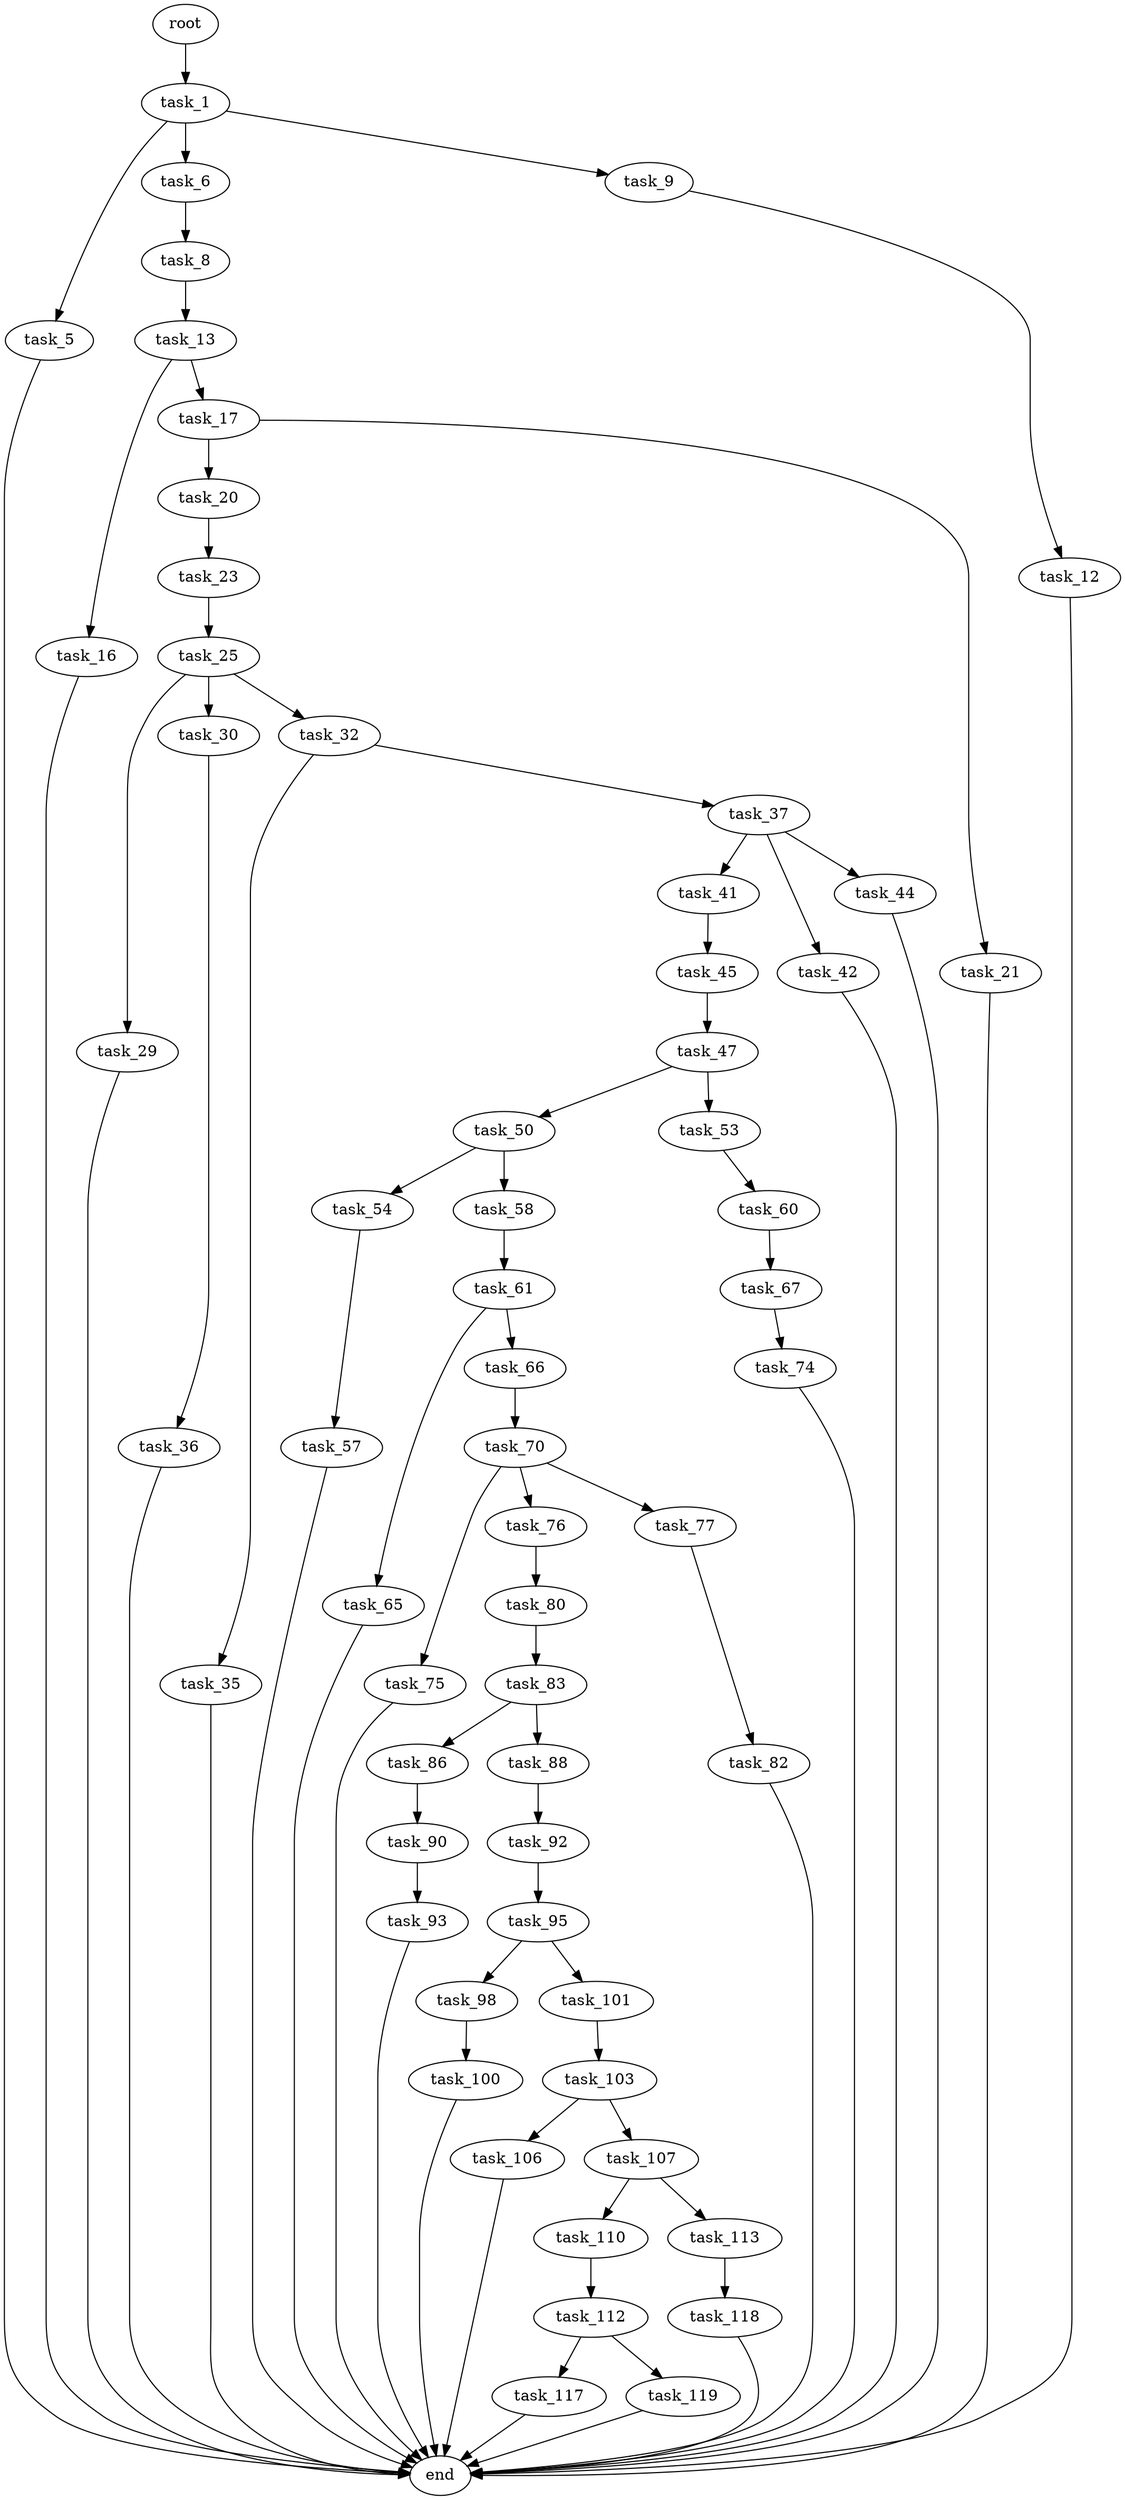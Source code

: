 digraph G {
  root [size="0.000000"];
  task_1 [size="1073741824000.000000"];
  task_5 [size="368293445632.000000"];
  task_6 [size="368293445632.000000"];
  task_8 [size="38017590198.000000"];
  task_9 [size="460643004256.000000"];
  task_12 [size="462633327451.000000"];
  task_13 [size="16295200126.000000"];
  task_16 [size="4364089250.000000"];
  task_17 [size="28991029248.000000"];
  task_20 [size="1955746160.000000"];
  task_21 [size="17534179342.000000"];
  task_23 [size="68719476736.000000"];
  task_25 [size="368293445632.000000"];
  task_29 [size="36193747069.000000"];
  task_30 [size="250007942139.000000"];
  task_32 [size="549755813888.000000"];
  task_35 [size="800336645264.000000"];
  task_36 [size="5272394407.000000"];
  task_37 [size="1580773467.000000"];
  task_41 [size="27202481412.000000"];
  task_42 [size="19276592855.000000"];
  task_44 [size="30133615584.000000"];
  task_45 [size="145903441102.000000"];
  task_47 [size="1103575202873.000000"];
  task_50 [size="3277656218.000000"];
  task_53 [size="1073741824000.000000"];
  task_54 [size="18284894143.000000"];
  task_57 [size="710383968194.000000"];
  task_58 [size="742283729252.000000"];
  task_60 [size="15254340795.000000"];
  task_61 [size="42624787470.000000"];
  task_65 [size="515424044573.000000"];
  task_66 [size="295821397620.000000"];
  task_67 [size="68719476736.000000"];
  task_70 [size="15500166504.000000"];
  task_74 [size="349782453.000000"];
  task_75 [size="1667120556.000000"];
  task_76 [size="174081516840.000000"];
  task_77 [size="782757789696.000000"];
  task_80 [size="876816762717.000000"];
  task_82 [size="25057014583.000000"];
  task_83 [size="206089046904.000000"];
  task_86 [size="2931298592.000000"];
  task_88 [size="280182226447.000000"];
  task_90 [size="368293445632.000000"];
  task_92 [size="6091618277.000000"];
  task_93 [size="10818818416.000000"];
  task_95 [size="2421173574.000000"];
  task_98 [size="2509837000.000000"];
  task_100 [size="68719476736.000000"];
  task_101 [size="25667935230.000000"];
  task_103 [size="1134358948.000000"];
  task_106 [size="55735515459.000000"];
  task_107 [size="8346612485.000000"];
  task_110 [size="28991029248.000000"];
  task_112 [size="782757789696.000000"];
  task_113 [size="7250902220.000000"];
  task_117 [size="2660845397.000000"];
  task_118 [size="637735608428.000000"];
  task_119 [size="549755813888.000000"];
  end [size="0.000000"];

  root -> task_1 [size="1.000000"];
  task_1 -> task_5 [size="838860800.000000"];
  task_1 -> task_6 [size="838860800.000000"];
  task_1 -> task_9 [size="838860800.000000"];
  task_5 -> end [size="1.000000"];
  task_6 -> task_8 [size="411041792.000000"];
  task_8 -> task_13 [size="33554432.000000"];
  task_9 -> task_12 [size="536870912.000000"];
  task_12 -> end [size="1.000000"];
  task_13 -> task_16 [size="301989888.000000"];
  task_13 -> task_17 [size="301989888.000000"];
  task_16 -> end [size="1.000000"];
  task_17 -> task_20 [size="75497472.000000"];
  task_17 -> task_21 [size="75497472.000000"];
  task_20 -> task_23 [size="75497472.000000"];
  task_21 -> end [size="1.000000"];
  task_23 -> task_25 [size="134217728.000000"];
  task_25 -> task_29 [size="411041792.000000"];
  task_25 -> task_30 [size="411041792.000000"];
  task_25 -> task_32 [size="411041792.000000"];
  task_29 -> end [size="1.000000"];
  task_30 -> task_36 [size="301989888.000000"];
  task_32 -> task_35 [size="536870912.000000"];
  task_32 -> task_37 [size="536870912.000000"];
  task_35 -> end [size="1.000000"];
  task_36 -> end [size="1.000000"];
  task_37 -> task_41 [size="75497472.000000"];
  task_37 -> task_42 [size="75497472.000000"];
  task_37 -> task_44 [size="75497472.000000"];
  task_41 -> task_45 [size="33554432.000000"];
  task_42 -> end [size="1.000000"];
  task_44 -> end [size="1.000000"];
  task_45 -> task_47 [size="134217728.000000"];
  task_47 -> task_50 [size="679477248.000000"];
  task_47 -> task_53 [size="679477248.000000"];
  task_50 -> task_54 [size="75497472.000000"];
  task_50 -> task_58 [size="75497472.000000"];
  task_53 -> task_60 [size="838860800.000000"];
  task_54 -> task_57 [size="301989888.000000"];
  task_57 -> end [size="1.000000"];
  task_58 -> task_61 [size="679477248.000000"];
  task_60 -> task_67 [size="411041792.000000"];
  task_61 -> task_65 [size="679477248.000000"];
  task_61 -> task_66 [size="679477248.000000"];
  task_65 -> end [size="1.000000"];
  task_66 -> task_70 [size="536870912.000000"];
  task_67 -> task_74 [size="134217728.000000"];
  task_70 -> task_75 [size="536870912.000000"];
  task_70 -> task_76 [size="536870912.000000"];
  task_70 -> task_77 [size="536870912.000000"];
  task_74 -> end [size="1.000000"];
  task_75 -> end [size="1.000000"];
  task_76 -> task_80 [size="209715200.000000"];
  task_77 -> task_82 [size="679477248.000000"];
  task_80 -> task_83 [size="679477248.000000"];
  task_82 -> end [size="1.000000"];
  task_83 -> task_86 [size="209715200.000000"];
  task_83 -> task_88 [size="209715200.000000"];
  task_86 -> task_90 [size="75497472.000000"];
  task_88 -> task_92 [size="411041792.000000"];
  task_90 -> task_93 [size="411041792.000000"];
  task_92 -> task_95 [size="411041792.000000"];
  task_93 -> end [size="1.000000"];
  task_95 -> task_98 [size="301989888.000000"];
  task_95 -> task_101 [size="301989888.000000"];
  task_98 -> task_100 [size="134217728.000000"];
  task_100 -> end [size="1.000000"];
  task_101 -> task_103 [size="838860800.000000"];
  task_103 -> task_106 [size="33554432.000000"];
  task_103 -> task_107 [size="33554432.000000"];
  task_106 -> end [size="1.000000"];
  task_107 -> task_110 [size="134217728.000000"];
  task_107 -> task_113 [size="134217728.000000"];
  task_110 -> task_112 [size="75497472.000000"];
  task_112 -> task_117 [size="679477248.000000"];
  task_112 -> task_119 [size="679477248.000000"];
  task_113 -> task_118 [size="536870912.000000"];
  task_117 -> end [size="1.000000"];
  task_118 -> end [size="1.000000"];
  task_119 -> end [size="1.000000"];
}
